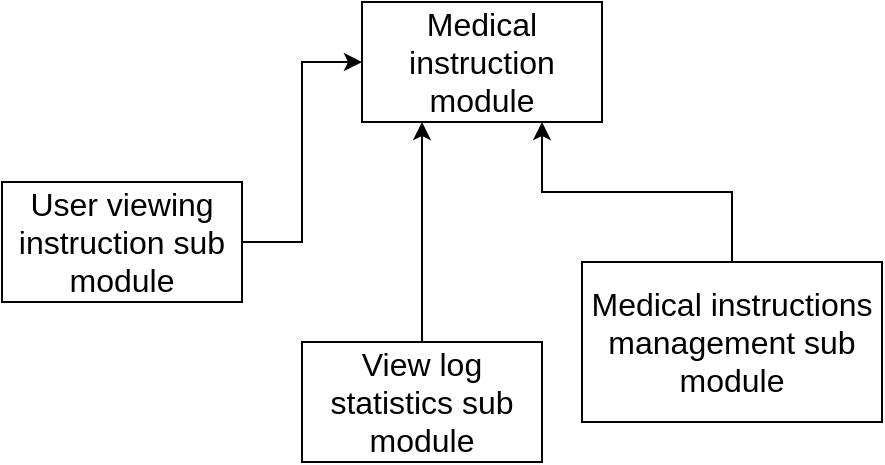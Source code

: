 <mxfile version="14.6.13" type="github">
  <diagram id="C5RBs43oDa-KdzZeNtuy" name="Page-1">
    <mxGraphModel dx="946" dy="662" grid="1" gridSize="10" guides="1" tooltips="1" connect="1" arrows="1" fold="1" page="1" pageScale="1" pageWidth="827" pageHeight="1169" math="0" shadow="0">
      <root>
        <mxCell id="WIyWlLk6GJQsqaUBKTNV-0" />
        <mxCell id="WIyWlLk6GJQsqaUBKTNV-1" parent="WIyWlLk6GJQsqaUBKTNV-0" />
        <mxCell id="AVLr1pSe_PB6GEPFK_uz-0" value="&lt;span lang=&quot;EN-HK&quot; style=&quot;font-size: 12pt ; font-family: &amp;#34;calibri&amp;#34; , sans-serif&quot;&gt;Medical instruction module&lt;/span&gt;&lt;span style=&quot;font-size: medium&quot;&gt;&lt;/span&gt;" style="rounded=0;whiteSpace=wrap;html=1;" vertex="1" parent="WIyWlLk6GJQsqaUBKTNV-1">
          <mxGeometry x="340" y="60" width="120" height="60" as="geometry" />
        </mxCell>
        <mxCell id="AVLr1pSe_PB6GEPFK_uz-2" style="edgeStyle=orthogonalEdgeStyle;rounded=0;orthogonalLoop=1;jettySize=auto;html=1;entryX=0;entryY=0.5;entryDx=0;entryDy=0;" edge="1" parent="WIyWlLk6GJQsqaUBKTNV-1" source="AVLr1pSe_PB6GEPFK_uz-1" target="AVLr1pSe_PB6GEPFK_uz-0">
          <mxGeometry relative="1" as="geometry" />
        </mxCell>
        <mxCell id="AVLr1pSe_PB6GEPFK_uz-1" value="&lt;p class=&quot;MsoNormal&quot; style=&quot;margin: 0cm ; font-size: medium ; font-family: &amp;#34;calibri&amp;#34; , sans-serif&quot;&gt;&lt;span lang=&quot;EN-HK&quot;&gt;User viewing instruction sub module&lt;/span&gt;&lt;/p&gt;" style="rounded=0;whiteSpace=wrap;html=1;" vertex="1" parent="WIyWlLk6GJQsqaUBKTNV-1">
          <mxGeometry x="160" y="150" width="120" height="60" as="geometry" />
        </mxCell>
        <mxCell id="AVLr1pSe_PB6GEPFK_uz-4" style="edgeStyle=orthogonalEdgeStyle;rounded=0;orthogonalLoop=1;jettySize=auto;html=1;entryX=0.25;entryY=1;entryDx=0;entryDy=0;" edge="1" parent="WIyWlLk6GJQsqaUBKTNV-1" source="AVLr1pSe_PB6GEPFK_uz-3" target="AVLr1pSe_PB6GEPFK_uz-0">
          <mxGeometry relative="1" as="geometry" />
        </mxCell>
        <mxCell id="AVLr1pSe_PB6GEPFK_uz-3" value="&lt;p class=&quot;MsoNormal&quot; style=&quot;margin: 0cm ; font-size: medium ; font-family: &amp;#34;calibri&amp;#34; , sans-serif&quot;&gt;&lt;span lang=&quot;EN-HK&quot;&gt;View log statistics sub module&lt;/span&gt;&lt;/p&gt;" style="rounded=0;whiteSpace=wrap;html=1;" vertex="1" parent="WIyWlLk6GJQsqaUBKTNV-1">
          <mxGeometry x="310" y="230" width="120" height="60" as="geometry" />
        </mxCell>
        <mxCell id="AVLr1pSe_PB6GEPFK_uz-6" style="edgeStyle=orthogonalEdgeStyle;rounded=0;orthogonalLoop=1;jettySize=auto;html=1;entryX=0.75;entryY=1;entryDx=0;entryDy=0;" edge="1" parent="WIyWlLk6GJQsqaUBKTNV-1" source="AVLr1pSe_PB6GEPFK_uz-5" target="AVLr1pSe_PB6GEPFK_uz-0">
          <mxGeometry relative="1" as="geometry" />
        </mxCell>
        <mxCell id="AVLr1pSe_PB6GEPFK_uz-5" value="&lt;p class=&quot;MsoNormal&quot; style=&quot;margin: 0cm ; font-size: medium ; font-family: &amp;#34;calibri&amp;#34; , sans-serif&quot;&gt;&lt;span lang=&quot;EN-HK&quot;&gt;Medical instructions management sub module&lt;/span&gt;&lt;/p&gt;" style="rounded=0;whiteSpace=wrap;html=1;" vertex="1" parent="WIyWlLk6GJQsqaUBKTNV-1">
          <mxGeometry x="450" y="190" width="150" height="80" as="geometry" />
        </mxCell>
      </root>
    </mxGraphModel>
  </diagram>
</mxfile>
